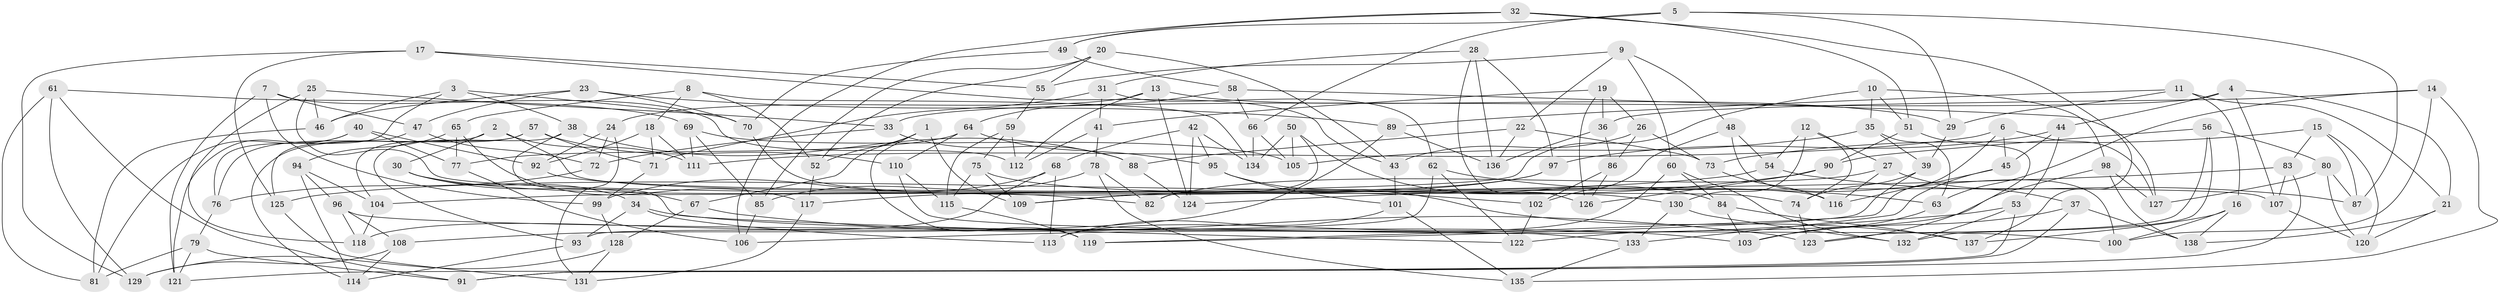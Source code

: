 // Generated by graph-tools (version 1.1) at 2025/37/03/09/25 02:37:56]
// undirected, 138 vertices, 276 edges
graph export_dot {
graph [start="1"]
  node [color=gray90,style=filled];
  1;
  2;
  3;
  4;
  5;
  6;
  7;
  8;
  9;
  10;
  11;
  12;
  13;
  14;
  15;
  16;
  17;
  18;
  19;
  20;
  21;
  22;
  23;
  24;
  25;
  26;
  27;
  28;
  29;
  30;
  31;
  32;
  33;
  34;
  35;
  36;
  37;
  38;
  39;
  40;
  41;
  42;
  43;
  44;
  45;
  46;
  47;
  48;
  49;
  50;
  51;
  52;
  53;
  54;
  55;
  56;
  57;
  58;
  59;
  60;
  61;
  62;
  63;
  64;
  65;
  66;
  67;
  68;
  69;
  70;
  71;
  72;
  73;
  74;
  75;
  76;
  77;
  78;
  79;
  80;
  81;
  82;
  83;
  84;
  85;
  86;
  87;
  88;
  89;
  90;
  91;
  92;
  93;
  94;
  95;
  96;
  97;
  98;
  99;
  100;
  101;
  102;
  103;
  104;
  105;
  106;
  107;
  108;
  109;
  110;
  111;
  112;
  113;
  114;
  115;
  116;
  117;
  118;
  119;
  120;
  121;
  122;
  123;
  124;
  125;
  126;
  127;
  128;
  129;
  130;
  131;
  132;
  133;
  134;
  135;
  136;
  137;
  138;
  1 -- 119;
  1 -- 109;
  1 -- 67;
  1 -- 52;
  2 -- 107;
  2 -- 111;
  2 -- 30;
  2 -- 76;
  3 -- 76;
  3 -- 46;
  3 -- 38;
  3 -- 70;
  4 -- 33;
  4 -- 21;
  4 -- 44;
  4 -- 107;
  5 -- 66;
  5 -- 49;
  5 -- 87;
  5 -- 29;
  6 -- 127;
  6 -- 45;
  6 -- 119;
  6 -- 111;
  7 -- 47;
  7 -- 112;
  7 -- 99;
  7 -- 121;
  8 -- 65;
  8 -- 18;
  8 -- 134;
  8 -- 52;
  9 -- 60;
  9 -- 55;
  9 -- 22;
  9 -- 48;
  10 -- 98;
  10 -- 51;
  10 -- 104;
  10 -- 35;
  11 -- 16;
  11 -- 29;
  11 -- 21;
  11 -- 89;
  12 -- 74;
  12 -- 130;
  12 -- 27;
  12 -- 54;
  13 -- 29;
  13 -- 124;
  13 -- 24;
  13 -- 112;
  14 -- 36;
  14 -- 135;
  14 -- 63;
  14 -- 100;
  15 -- 73;
  15 -- 120;
  15 -- 87;
  15 -- 83;
  16 -- 137;
  16 -- 100;
  16 -- 138;
  17 -- 129;
  17 -- 43;
  17 -- 55;
  17 -- 125;
  18 -- 92;
  18 -- 71;
  18 -- 111;
  19 -- 41;
  19 -- 26;
  19 -- 126;
  19 -- 36;
  20 -- 43;
  20 -- 52;
  20 -- 55;
  20 -- 85;
  21 -- 138;
  21 -- 120;
  22 -- 73;
  22 -- 88;
  22 -- 136;
  23 -- 46;
  23 -- 89;
  23 -- 47;
  23 -- 70;
  24 -- 72;
  24 -- 92;
  24 -- 131;
  25 -- 118;
  25 -- 46;
  25 -- 33;
  25 -- 74;
  26 -- 43;
  26 -- 73;
  26 -- 86;
  27 -- 82;
  27 -- 37;
  27 -- 116;
  28 -- 126;
  28 -- 97;
  28 -- 31;
  28 -- 136;
  29 -- 39;
  30 -- 67;
  30 -- 82;
  30 -- 34;
  31 -- 41;
  31 -- 62;
  31 -- 71;
  32 -- 51;
  32 -- 49;
  32 -- 137;
  32 -- 106;
  33 -- 72;
  33 -- 88;
  34 -- 103;
  34 -- 93;
  34 -- 113;
  35 -- 105;
  35 -- 63;
  35 -- 39;
  36 -- 136;
  36 -- 86;
  37 -- 138;
  37 -- 91;
  37 -- 103;
  38 -- 122;
  38 -- 88;
  38 -- 93;
  39 -- 119;
  39 -- 74;
  40 -- 121;
  40 -- 81;
  40 -- 77;
  40 -- 92;
  41 -- 78;
  41 -- 112;
  42 -- 134;
  42 -- 124;
  42 -- 68;
  42 -- 95;
  43 -- 101;
  44 -- 53;
  44 -- 45;
  44 -- 97;
  45 -- 133;
  45 -- 116;
  46 -- 81;
  47 -- 125;
  47 -- 72;
  48 -- 102;
  48 -- 54;
  48 -- 100;
  49 -- 70;
  49 -- 58;
  50 -- 84;
  50 -- 105;
  50 -- 134;
  50 -- 82;
  51 -- 123;
  51 -- 90;
  52 -- 117;
  53 -- 106;
  53 -- 132;
  53 -- 91;
  54 -- 87;
  54 -- 125;
  55 -- 59;
  56 -- 132;
  56 -- 90;
  56 -- 80;
  56 -- 123;
  57 -- 110;
  57 -- 104;
  57 -- 71;
  57 -- 114;
  58 -- 127;
  58 -- 64;
  58 -- 66;
  59 -- 115;
  59 -- 112;
  59 -- 75;
  60 -- 132;
  60 -- 113;
  60 -- 84;
  61 -- 69;
  61 -- 129;
  61 -- 91;
  61 -- 81;
  62 -- 93;
  62 -- 63;
  62 -- 122;
  63 -- 103;
  64 -- 77;
  64 -- 110;
  64 -- 95;
  65 -- 94;
  65 -- 77;
  65 -- 117;
  66 -- 134;
  66 -- 105;
  67 -- 123;
  67 -- 128;
  68 -- 118;
  68 -- 99;
  68 -- 113;
  69 -- 105;
  69 -- 111;
  69 -- 85;
  70 -- 116;
  71 -- 99;
  72 -- 76;
  73 -- 116;
  74 -- 123;
  75 -- 115;
  75 -- 102;
  75 -- 109;
  76 -- 79;
  77 -- 106;
  78 -- 82;
  78 -- 135;
  78 -- 85;
  79 -- 81;
  79 -- 91;
  79 -- 121;
  80 -- 127;
  80 -- 87;
  80 -- 120;
  83 -- 107;
  83 -- 124;
  83 -- 121;
  84 -- 137;
  84 -- 103;
  85 -- 106;
  86 -- 126;
  86 -- 102;
  88 -- 124;
  89 -- 108;
  89 -- 136;
  90 -- 109;
  90 -- 126;
  92 -- 130;
  93 -- 114;
  94 -- 104;
  94 -- 114;
  94 -- 96;
  95 -- 101;
  95 -- 137;
  96 -- 108;
  96 -- 100;
  96 -- 118;
  97 -- 117;
  97 -- 109;
  98 -- 122;
  98 -- 138;
  98 -- 127;
  99 -- 128;
  101 -- 135;
  101 -- 113;
  102 -- 122;
  104 -- 118;
  107 -- 120;
  108 -- 114;
  108 -- 129;
  110 -- 115;
  110 -- 133;
  115 -- 119;
  117 -- 131;
  125 -- 131;
  128 -- 131;
  128 -- 129;
  130 -- 133;
  130 -- 132;
  133 -- 135;
}
